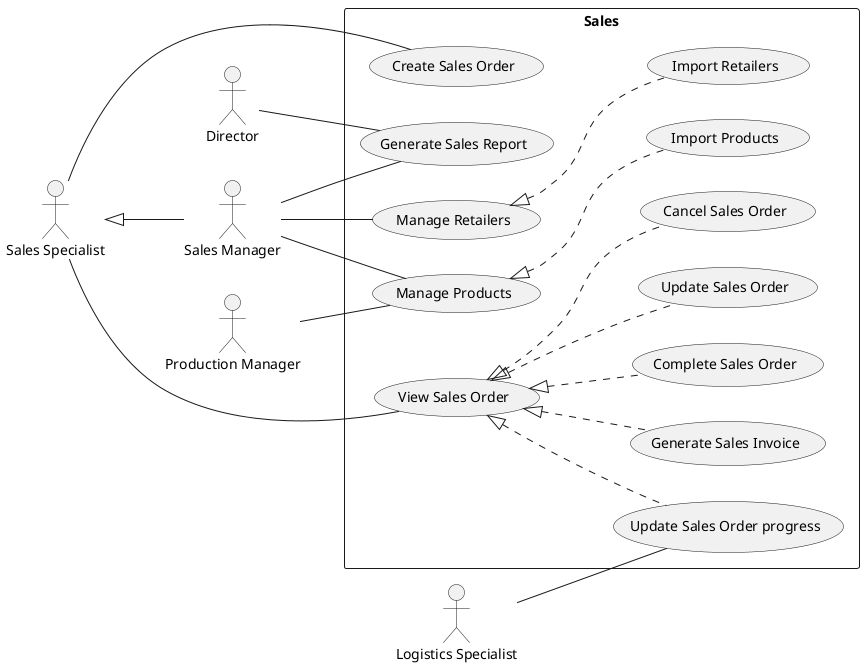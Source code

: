 @startuml sales
left to right direction

:Director: as d

:Production Manager: as pm

:Sales Specialist: as s
:Sales Manager: as sm
s <|-- sm

:Logistics Specialist: as ls

rectangle Sales {
    s -- (Create Sales Order)
    s -- (View Sales Order)
    (View Sales Order) <|.. (Update Sales Order)
    (View Sales Order) <|.. (Update Sales Order progress)
    (View Sales Order) <|.. (Cancel Sales Order)
    ls -- (Update Sales Order progress)
    (View Sales Order) <|.. (Generate Sales Invoice)
    (View Sales Order) <|.. (Complete Sales Order)

    sm -- (Generate Sales Report)
    d -- (Generate Sales Report)
    pm -- (Manage Products)
    sm -- (Manage Products)
    (Manage Products) <|.. (Import Products)
    sm -- (Manage Retailers)
    (Manage Retailers) <|.. (Import Retailers)
}
@enduml